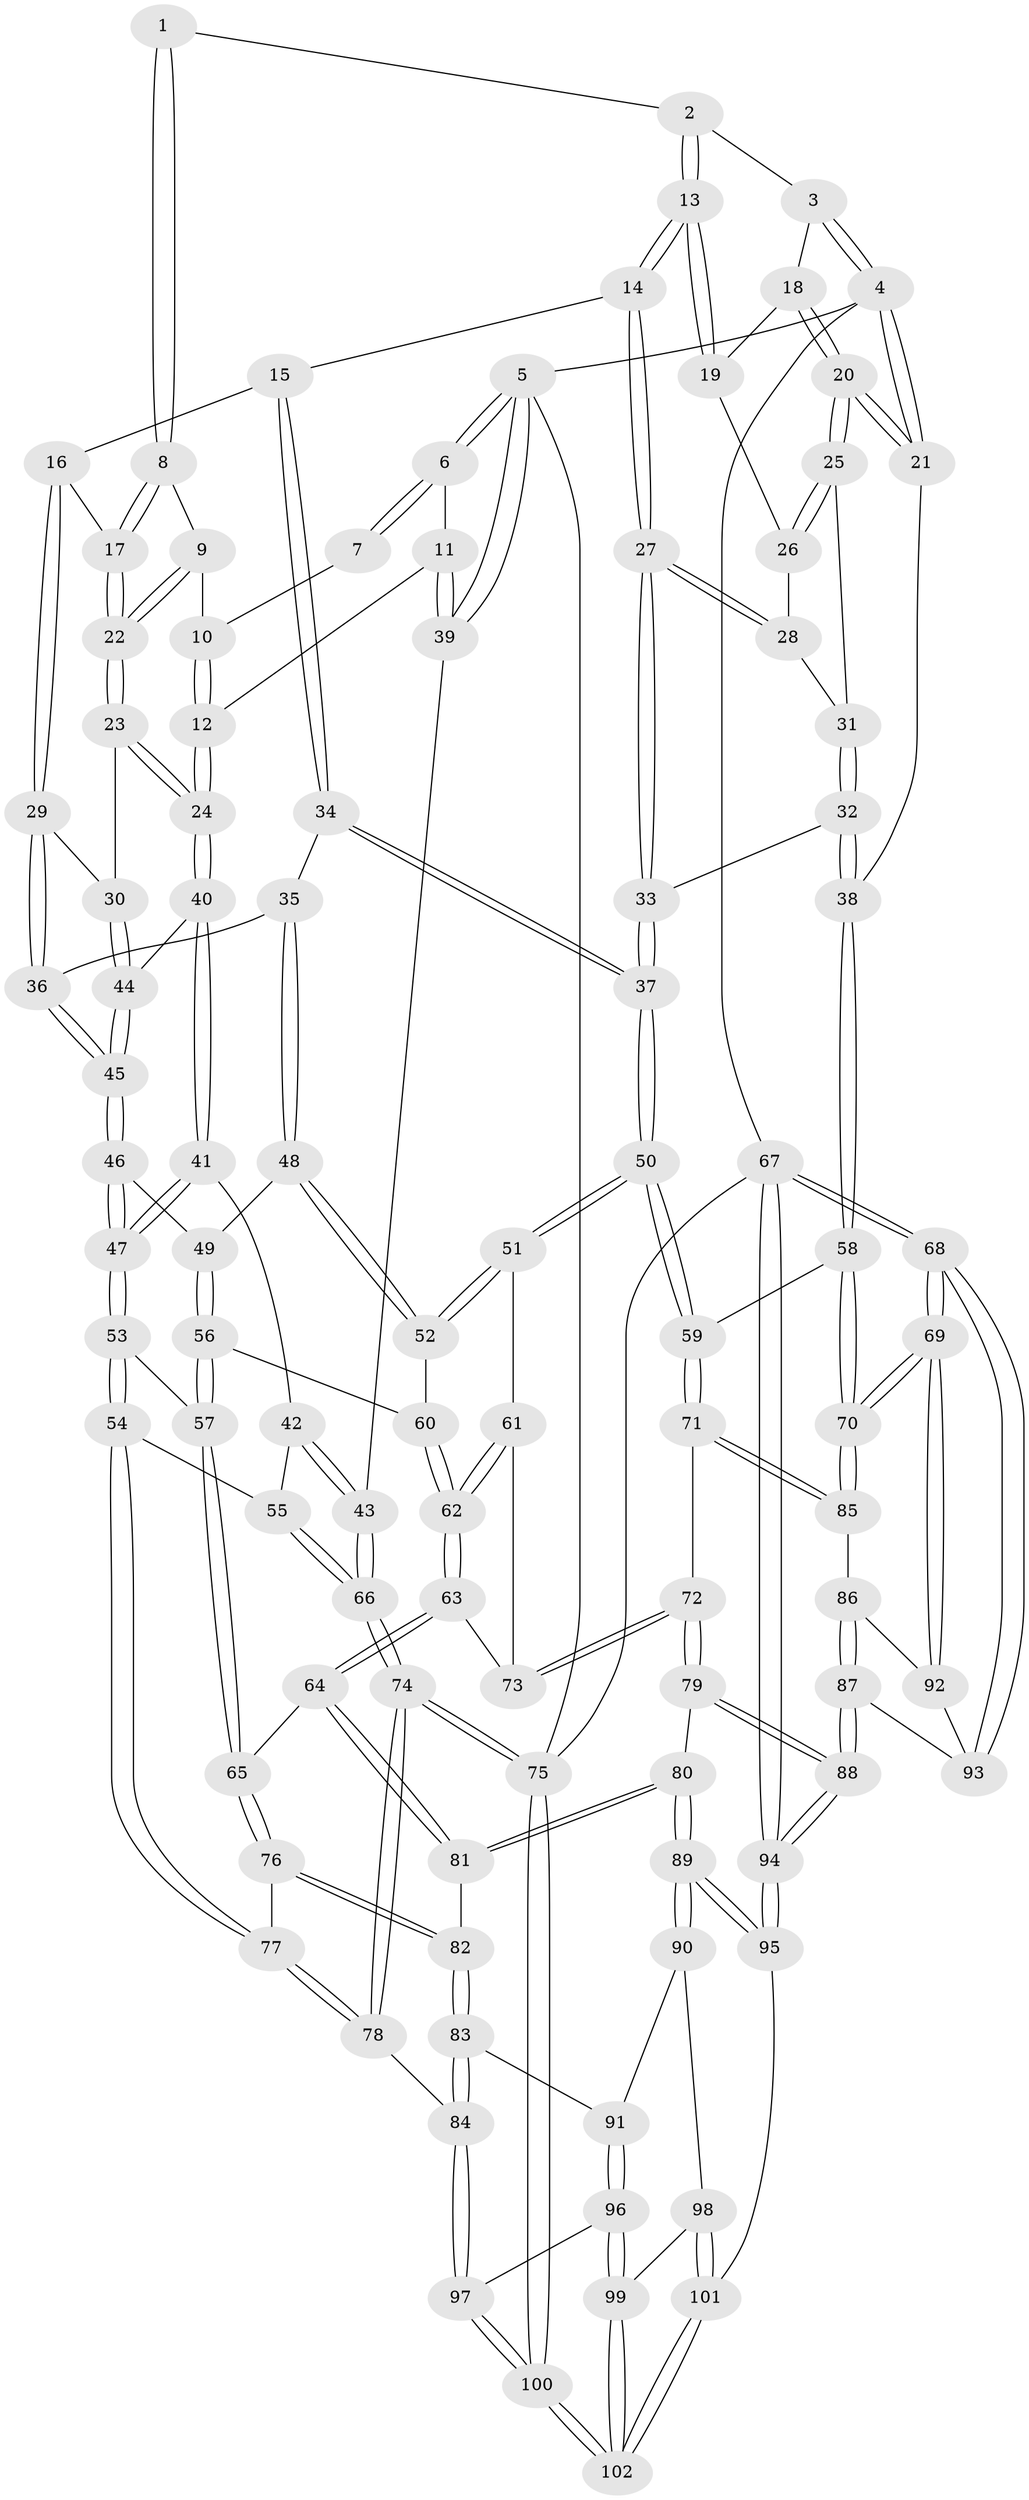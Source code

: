 // coarse degree distribution, {3: 0.45901639344262296, 4: 0.4918032786885246, 2: 0.04918032786885246}
// Generated by graph-tools (version 1.1) at 2025/38/03/04/25 23:38:31]
// undirected, 102 vertices, 252 edges
graph export_dot {
  node [color=gray90,style=filled];
  1 [pos="+0.7293501654254129+0"];
  2 [pos="+0.8006068357813971+0"];
  3 [pos="+0.8100426027380773+0"];
  4 [pos="+1+0"];
  5 [pos="+0+0"];
  6 [pos="+0+0"];
  7 [pos="+0.5051574500537388+0"];
  8 [pos="+0.6268420903374977+0.12643661300719927"];
  9 [pos="+0.4996581723077417+0.046300369833575876"];
  10 [pos="+0.49013416768223655+0"];
  11 [pos="+0.26213514019322304+0.17441999222192867"];
  12 [pos="+0.26460976456229834+0.17720092849416857"];
  13 [pos="+0.7750491182364454+0.12348192522009489"];
  14 [pos="+0.7699500361979419+0.15047624643653215"];
  15 [pos="+0.6903235519046191+0.18332516027982265"];
  16 [pos="+0.6340432141351796+0.1466126247761704"];
  17 [pos="+0.6334135166626843+0.1457980590025298"];
  18 [pos="+0.9283568139930433+0.06881765184736477"];
  19 [pos="+0.9191155998779527+0.10762475029835582"];
  20 [pos="+1+0.16641538237978507"];
  21 [pos="+1+0.16669846271193473"];
  22 [pos="+0.4568154782596637+0.16842891485023728"];
  23 [pos="+0.4439361842693105+0.18861866708876251"];
  24 [pos="+0.27939986752613305+0.20711946959831837"];
  25 [pos="+1+0.1908918472729008"];
  26 [pos="+0.9191019740863998+0.11451069800613199"];
  27 [pos="+0.8380479237053782+0.21279936640411865"];
  28 [pos="+0.8904031144950519+0.18834050605022454"];
  29 [pos="+0.5168604000271207+0.2625066944012225"];
  30 [pos="+0.5100230099640406+0.2589605859705336"];
  31 [pos="+0.9903812404652993+0.20783014300712327"];
  32 [pos="+0.9277916559224266+0.3189776912832991"];
  33 [pos="+0.8486931180418705+0.3568621065360366"];
  34 [pos="+0.6875655552164651+0.19371662304926257"];
  35 [pos="+0.6092888164173992+0.34312932923433187"];
  36 [pos="+0.5999604350097869+0.3390251185653366"];
  37 [pos="+0.8267749124120545+0.40370220597781786"];
  38 [pos="+1+0.33599814723872923"];
  39 [pos="+0+0.15878553792749214"];
  40 [pos="+0.26378392100722975+0.2670801561943618"];
  41 [pos="+0.25303401453454294+0.2962799151536521"];
  42 [pos="+0.11332457734229172+0.35731847815807144"];
  43 [pos="+0+0.3654748178170811"];
  44 [pos="+0.44818386460899307+0.33388453561620796"];
  45 [pos="+0.43580574853788634+0.41131393665395005"];
  46 [pos="+0.4352346554886505+0.4119533581746211"];
  47 [pos="+0.32988418814490245+0.4357362448057841"];
  48 [pos="+0.6392868505490694+0.3866562543525426"];
  49 [pos="+0.4724823543868324+0.44776706331848903"];
  50 [pos="+0.8178146503292161+0.4310059238899852"];
  51 [pos="+0.7169334594563346+0.43670269255028626"];
  52 [pos="+0.6616615912451881+0.4141065733601008"];
  53 [pos="+0.32523663670619435+0.47686342409654575"];
  54 [pos="+0.2563204200730321+0.5785083071181686"];
  55 [pos="+0.17101097080236238+0.512756459561575"];
  56 [pos="+0.5071390333548751+0.5034092529989128"];
  57 [pos="+0.4671752359290039+0.5641054933275085"];
  58 [pos="+1+0.5369651684558697"];
  59 [pos="+0.8480264127316229+0.4641420216339253"];
  60 [pos="+0.5795311533713904+0.48282065725991347"];
  61 [pos="+0.6900877557393206+0.5188272792700669"];
  62 [pos="+0.5735223590804689+0.6502662649297544"];
  63 [pos="+0.569180166010236+0.6597377958107438"];
  64 [pos="+0.5672900036479737+0.6612349987309115"];
  65 [pos="+0.4773600457499882+0.611768044268064"];
  66 [pos="+0+0.5738807516125651"];
  67 [pos="+1+1"];
  68 [pos="+1+1"];
  69 [pos="+1+0.8700662350305899"];
  70 [pos="+1+0.62986388715503"];
  71 [pos="+0.8295403891007622+0.7157297152914037"];
  72 [pos="+0.8187750065881164+0.7178674127438486"];
  73 [pos="+0.7104665726666558+0.6541773948568892"];
  74 [pos="+0+0.7098665696942241"];
  75 [pos="+0+1"];
  76 [pos="+0.3426795500410384+0.69409989510143"];
  77 [pos="+0.25585018273432825+0.5832759130260982"];
  78 [pos="+0.0505048697100706+0.7142405880982973"];
  79 [pos="+0.6889669111876939+0.8170220529264254"];
  80 [pos="+0.5814282974496178+0.799736522366596"];
  81 [pos="+0.5657871745530024+0.7632022871625888"];
  82 [pos="+0.34435480166552246+0.7405335544268908"];
  83 [pos="+0.33498400629074954+0.7647272350288645"];
  84 [pos="+0.24449439151439642+0.8416234776940887"];
  85 [pos="+0.8677732271217296+0.7379751925216007"];
  86 [pos="+0.8822397829775398+0.7910112440349891"];
  87 [pos="+0.879738555442152+0.9072629174950166"];
  88 [pos="+0.7780725974031891+1"];
  89 [pos="+0.5235495753010436+0.89247722338237"];
  90 [pos="+0.45580393330526053+0.8854238768860561"];
  91 [pos="+0.45056904111624185+0.882132065338565"];
  92 [pos="+0.9360843478442916+0.8152375503719715"];
  93 [pos="+1+0.9285419058122297"];
  94 [pos="+0.7588439518037536+1"];
  95 [pos="+0.59732932642733+1"];
  96 [pos="+0.29227758196088965+0.9201780866394917"];
  97 [pos="+0.2439258937430434+0.8595446615595901"];
  98 [pos="+0.3975321783702352+0.9535176340645848"];
  99 [pos="+0.30492183569882736+0.9462366535134585"];
  100 [pos="+0+1"];
  101 [pos="+0.4698905355066745+1"];
  102 [pos="+0.3099569099352584+1"];
  1 -- 2;
  1 -- 8;
  1 -- 8;
  2 -- 3;
  2 -- 13;
  2 -- 13;
  3 -- 4;
  3 -- 4;
  3 -- 18;
  4 -- 5;
  4 -- 21;
  4 -- 21;
  4 -- 67;
  5 -- 6;
  5 -- 6;
  5 -- 39;
  5 -- 39;
  5 -- 75;
  6 -- 7;
  6 -- 7;
  6 -- 11;
  7 -- 10;
  8 -- 9;
  8 -- 17;
  8 -- 17;
  9 -- 10;
  9 -- 22;
  9 -- 22;
  10 -- 12;
  10 -- 12;
  11 -- 12;
  11 -- 39;
  11 -- 39;
  12 -- 24;
  12 -- 24;
  13 -- 14;
  13 -- 14;
  13 -- 19;
  13 -- 19;
  14 -- 15;
  14 -- 27;
  14 -- 27;
  15 -- 16;
  15 -- 34;
  15 -- 34;
  16 -- 17;
  16 -- 29;
  16 -- 29;
  17 -- 22;
  17 -- 22;
  18 -- 19;
  18 -- 20;
  18 -- 20;
  19 -- 26;
  20 -- 21;
  20 -- 21;
  20 -- 25;
  20 -- 25;
  21 -- 38;
  22 -- 23;
  22 -- 23;
  23 -- 24;
  23 -- 24;
  23 -- 30;
  24 -- 40;
  24 -- 40;
  25 -- 26;
  25 -- 26;
  25 -- 31;
  26 -- 28;
  27 -- 28;
  27 -- 28;
  27 -- 33;
  27 -- 33;
  28 -- 31;
  29 -- 30;
  29 -- 36;
  29 -- 36;
  30 -- 44;
  30 -- 44;
  31 -- 32;
  31 -- 32;
  32 -- 33;
  32 -- 38;
  32 -- 38;
  33 -- 37;
  33 -- 37;
  34 -- 35;
  34 -- 37;
  34 -- 37;
  35 -- 36;
  35 -- 48;
  35 -- 48;
  36 -- 45;
  36 -- 45;
  37 -- 50;
  37 -- 50;
  38 -- 58;
  38 -- 58;
  39 -- 43;
  40 -- 41;
  40 -- 41;
  40 -- 44;
  41 -- 42;
  41 -- 47;
  41 -- 47;
  42 -- 43;
  42 -- 43;
  42 -- 55;
  43 -- 66;
  43 -- 66;
  44 -- 45;
  44 -- 45;
  45 -- 46;
  45 -- 46;
  46 -- 47;
  46 -- 47;
  46 -- 49;
  47 -- 53;
  47 -- 53;
  48 -- 49;
  48 -- 52;
  48 -- 52;
  49 -- 56;
  49 -- 56;
  50 -- 51;
  50 -- 51;
  50 -- 59;
  50 -- 59;
  51 -- 52;
  51 -- 52;
  51 -- 61;
  52 -- 60;
  53 -- 54;
  53 -- 54;
  53 -- 57;
  54 -- 55;
  54 -- 77;
  54 -- 77;
  55 -- 66;
  55 -- 66;
  56 -- 57;
  56 -- 57;
  56 -- 60;
  57 -- 65;
  57 -- 65;
  58 -- 59;
  58 -- 70;
  58 -- 70;
  59 -- 71;
  59 -- 71;
  60 -- 62;
  60 -- 62;
  61 -- 62;
  61 -- 62;
  61 -- 73;
  62 -- 63;
  62 -- 63;
  63 -- 64;
  63 -- 64;
  63 -- 73;
  64 -- 65;
  64 -- 81;
  64 -- 81;
  65 -- 76;
  65 -- 76;
  66 -- 74;
  66 -- 74;
  67 -- 68;
  67 -- 68;
  67 -- 94;
  67 -- 94;
  67 -- 75;
  68 -- 69;
  68 -- 69;
  68 -- 93;
  68 -- 93;
  69 -- 70;
  69 -- 70;
  69 -- 92;
  69 -- 92;
  70 -- 85;
  70 -- 85;
  71 -- 72;
  71 -- 85;
  71 -- 85;
  72 -- 73;
  72 -- 73;
  72 -- 79;
  72 -- 79;
  74 -- 75;
  74 -- 75;
  74 -- 78;
  74 -- 78;
  75 -- 100;
  75 -- 100;
  76 -- 77;
  76 -- 82;
  76 -- 82;
  77 -- 78;
  77 -- 78;
  78 -- 84;
  79 -- 80;
  79 -- 88;
  79 -- 88;
  80 -- 81;
  80 -- 81;
  80 -- 89;
  80 -- 89;
  81 -- 82;
  82 -- 83;
  82 -- 83;
  83 -- 84;
  83 -- 84;
  83 -- 91;
  84 -- 97;
  84 -- 97;
  85 -- 86;
  86 -- 87;
  86 -- 87;
  86 -- 92;
  87 -- 88;
  87 -- 88;
  87 -- 93;
  88 -- 94;
  88 -- 94;
  89 -- 90;
  89 -- 90;
  89 -- 95;
  89 -- 95;
  90 -- 91;
  90 -- 98;
  91 -- 96;
  91 -- 96;
  92 -- 93;
  94 -- 95;
  94 -- 95;
  95 -- 101;
  96 -- 97;
  96 -- 99;
  96 -- 99;
  97 -- 100;
  97 -- 100;
  98 -- 99;
  98 -- 101;
  98 -- 101;
  99 -- 102;
  99 -- 102;
  100 -- 102;
  100 -- 102;
  101 -- 102;
  101 -- 102;
}
